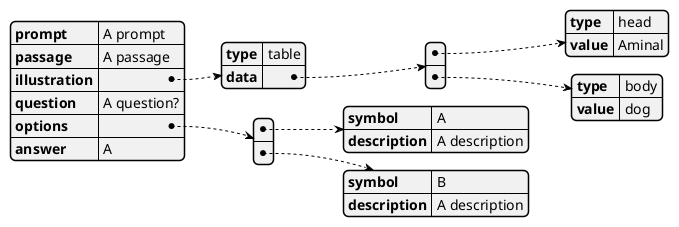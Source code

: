 @startjson
 {
        "prompt": "A prompt",
        "passage": "A passage",
        "illustration": {
            "type": "table",
            "data": [
                {
                    "type": "head",
                    "value": "Aminal"
                },
                {
                    "type": "body",
                    "value": "dog"
                }
            ]
        },
        "question": "A question?",
        "options": [
            {
                "symbol": "A",
                "description": "A description"
            },
            {
                "symbol": "B",
                "description": "A description"
            }
        ],
        "answer": "A"
    }
@endjson